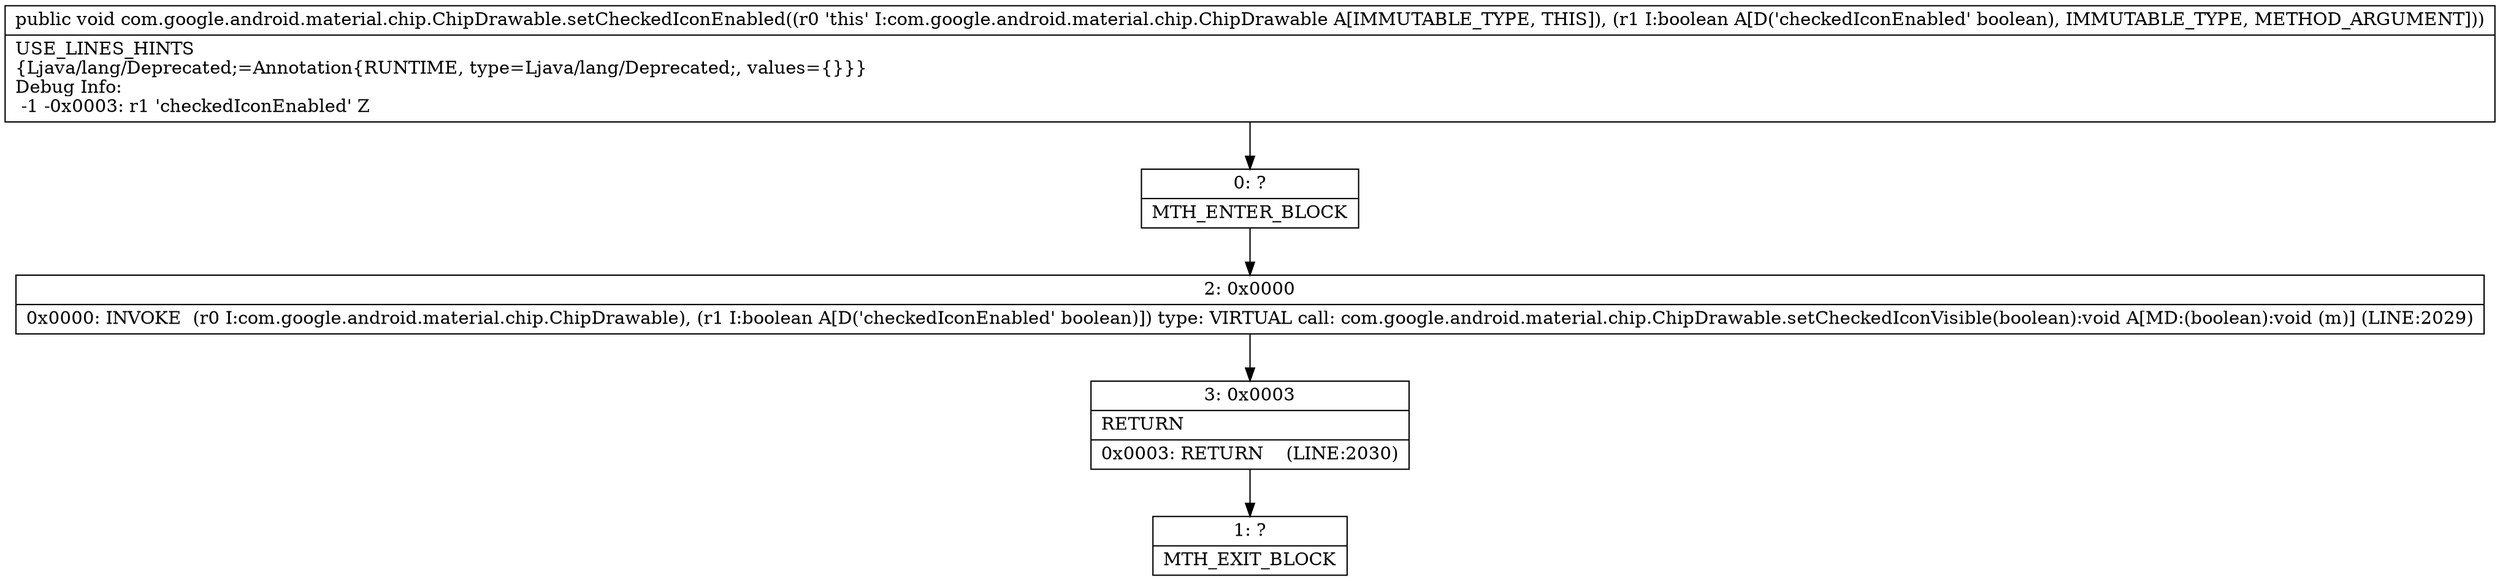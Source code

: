 digraph "CFG forcom.google.android.material.chip.ChipDrawable.setCheckedIconEnabled(Z)V" {
Node_0 [shape=record,label="{0\:\ ?|MTH_ENTER_BLOCK\l}"];
Node_2 [shape=record,label="{2\:\ 0x0000|0x0000: INVOKE  (r0 I:com.google.android.material.chip.ChipDrawable), (r1 I:boolean A[D('checkedIconEnabled' boolean)]) type: VIRTUAL call: com.google.android.material.chip.ChipDrawable.setCheckedIconVisible(boolean):void A[MD:(boolean):void (m)] (LINE:2029)\l}"];
Node_3 [shape=record,label="{3\:\ 0x0003|RETURN\l|0x0003: RETURN    (LINE:2030)\l}"];
Node_1 [shape=record,label="{1\:\ ?|MTH_EXIT_BLOCK\l}"];
MethodNode[shape=record,label="{public void com.google.android.material.chip.ChipDrawable.setCheckedIconEnabled((r0 'this' I:com.google.android.material.chip.ChipDrawable A[IMMUTABLE_TYPE, THIS]), (r1 I:boolean A[D('checkedIconEnabled' boolean), IMMUTABLE_TYPE, METHOD_ARGUMENT]))  | USE_LINES_HINTS\l\{Ljava\/lang\/Deprecated;=Annotation\{RUNTIME, type=Ljava\/lang\/Deprecated;, values=\{\}\}\}\lDebug Info:\l  \-1 \-0x0003: r1 'checkedIconEnabled' Z\l}"];
MethodNode -> Node_0;Node_0 -> Node_2;
Node_2 -> Node_3;
Node_3 -> Node_1;
}

